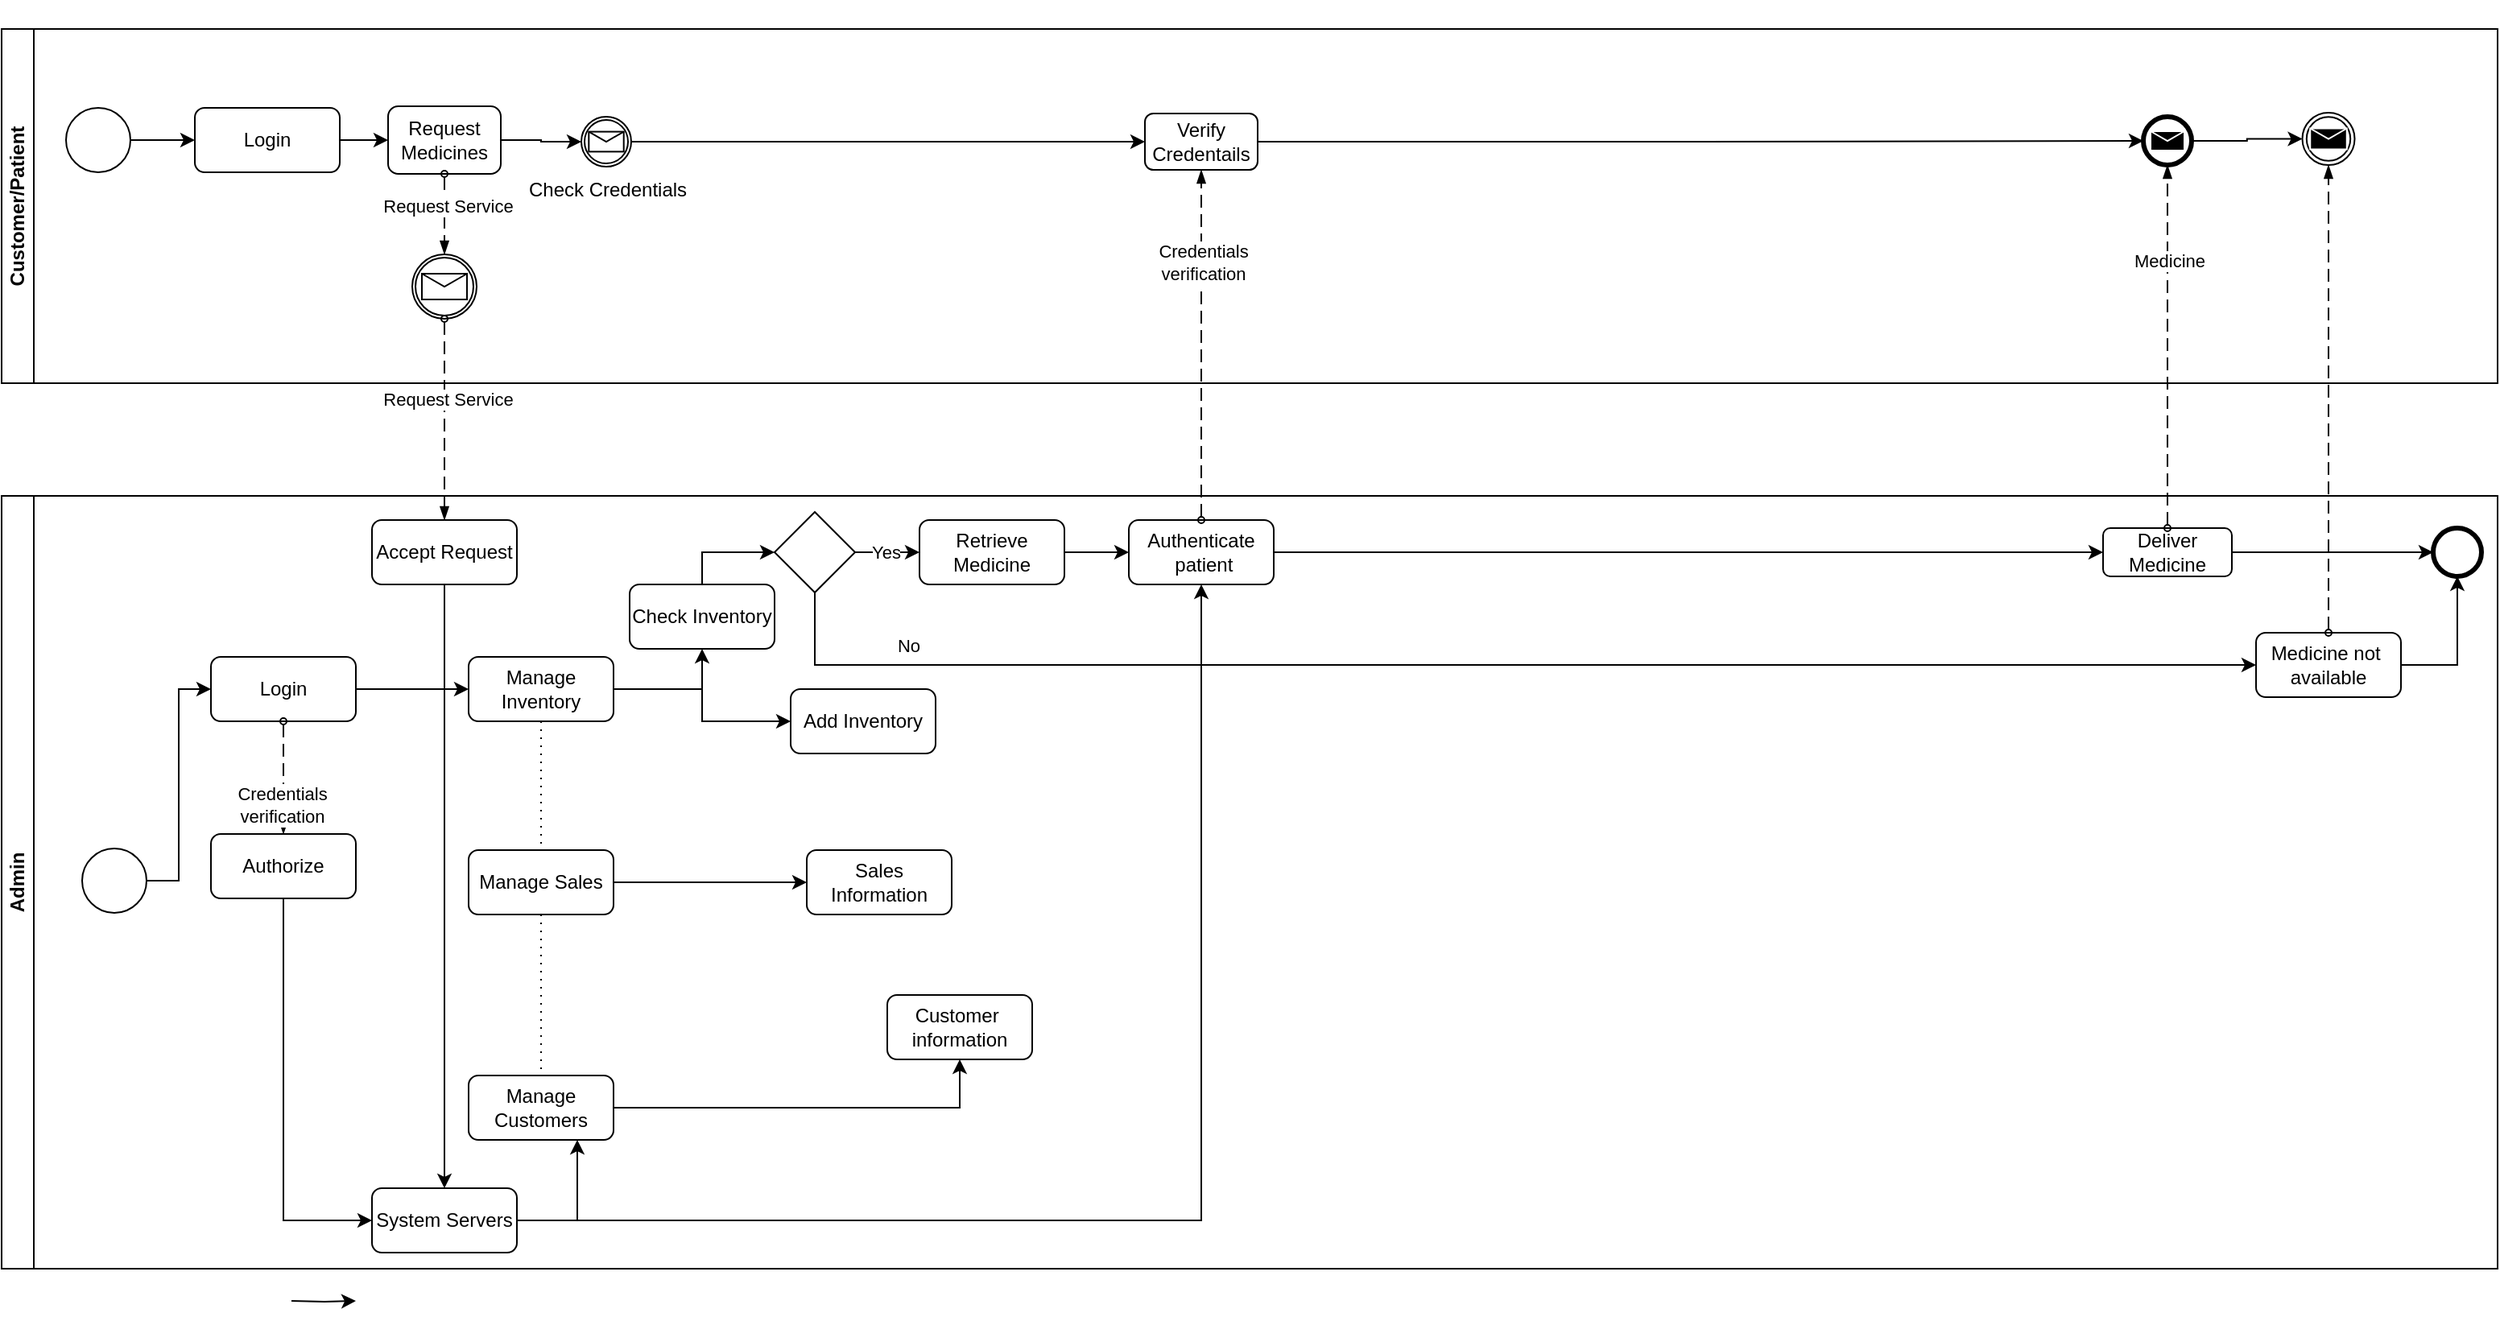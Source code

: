 <mxfile version="21.1.4" type="device">
  <diagram name="Page-1" id="2YBvvXClWsGukQMizWep">
    <mxGraphModel dx="1720" dy="764" grid="1" gridSize="10" guides="1" tooltips="1" connect="1" arrows="1" fold="1" page="1" pageScale="1" pageWidth="850" pageHeight="1100" math="0" shadow="0">
      <root>
        <mxCell id="0" />
        <mxCell id="1" parent="0" />
        <mxCell id="MDeazdGth-sOZ8fWv1Rs-9" value="Customer/Patient" style="swimlane;startSize=20;horizontal=0;html=1;whiteSpace=wrap;" parent="1" vertex="1">
          <mxGeometry x="90" y="120" width="1550" height="220" as="geometry" />
        </mxCell>
        <mxCell id="rEikxme8VIWxo-ZiZKLj-2" value="" style="points=[[0.145,0.145,0],[0.5,0,0],[0.855,0.145,0],[1,0.5,0],[0.855,0.855,0],[0.5,1,0],[0.145,0.855,0],[0,0.5,0]];shape=mxgraph.bpmn.event;html=1;verticalLabelPosition=bottom;labelBackgroundColor=#ffffff;verticalAlign=top;align=center;perimeter=ellipsePerimeter;outlineConnect=0;aspect=fixed;outline=standard;symbol=general;" parent="MDeazdGth-sOZ8fWv1Rs-9" vertex="1">
          <mxGeometry x="40" y="49" width="40" height="40" as="geometry" />
        </mxCell>
        <mxCell id="rEikxme8VIWxo-ZiZKLj-3" value="Request Medicines" style="rounded=1;whiteSpace=wrap;html=1;" parent="MDeazdGth-sOZ8fWv1Rs-9" vertex="1">
          <mxGeometry x="240" y="48" width="70" height="42" as="geometry" />
        </mxCell>
        <mxCell id="rEikxme8VIWxo-ZiZKLj-7" value="Verify Credentails" style="rounded=1;whiteSpace=wrap;html=1;" parent="MDeazdGth-sOZ8fWv1Rs-9" vertex="1">
          <mxGeometry x="710" y="52.5" width="70" height="35" as="geometry" />
        </mxCell>
        <mxCell id="rEikxme8VIWxo-ZiZKLj-9" style="edgeStyle=orthogonalEdgeStyle;rounded=0;orthogonalLoop=1;jettySize=auto;html=1;entryX=0;entryY=0.5;entryDx=0;entryDy=0;exitX=1;exitY=0.5;exitDx=0;exitDy=0;exitPerimeter=0;" parent="MDeazdGth-sOZ8fWv1Rs-9" source="zCZvnbeDgWBgEj48cHDz-1" target="rEikxme8VIWxo-ZiZKLj-7" edge="1">
          <mxGeometry relative="1" as="geometry">
            <mxPoint x="550" y="70" as="sourcePoint" />
          </mxGeometry>
        </mxCell>
        <mxCell id="gWVHvoj9-440s7QHMDUY-12" style="edgeStyle=orthogonalEdgeStyle;shape=connector;rounded=0;orthogonalLoop=1;jettySize=auto;html=1;labelBackgroundColor=default;strokeColor=default;fontFamily=Helvetica;fontSize=11;fontColor=default;endArrow=classic;exitX=1;exitY=0.5;exitDx=0;exitDy=0;entryX=0;entryY=0.5;entryDx=0;entryDy=0;entryPerimeter=0;" parent="MDeazdGth-sOZ8fWv1Rs-9" source="rEikxme8VIWxo-ZiZKLj-3" target="zCZvnbeDgWBgEj48cHDz-1" edge="1">
          <mxGeometry relative="1" as="geometry">
            <mxPoint x="300" y="70" as="sourcePoint" />
            <mxPoint x="360" y="70" as="targetPoint" />
          </mxGeometry>
        </mxCell>
        <mxCell id="zCZvnbeDgWBgEj48cHDz-1" value="Check Credentials" style="points=[[0.145,0.145,0],[0.5,0,0],[0.855,0.145,0],[1,0.5,0],[0.855,0.855,0],[0.5,1,0],[0.145,0.855,0],[0,0.5,0]];shape=mxgraph.bpmn.event;html=1;verticalLabelPosition=bottom;labelBackgroundColor=#ffffff;verticalAlign=top;align=center;perimeter=ellipsePerimeter;outlineConnect=0;aspect=fixed;outline=boundInt;symbol=message;" vertex="1" parent="MDeazdGth-sOZ8fWv1Rs-9">
          <mxGeometry x="360" y="54.5" width="31" height="31" as="geometry" />
        </mxCell>
        <mxCell id="zCZvnbeDgWBgEj48cHDz-6" value="" style="points=[[0.145,0.145,0],[0.5,0,0],[0.855,0.145,0],[1,0.5,0],[0.855,0.855,0],[0.5,1,0],[0.145,0.855,0],[0,0.5,0]];shape=mxgraph.bpmn.event;html=1;verticalLabelPosition=bottom;labelBackgroundColor=#ffffff;verticalAlign=top;align=center;perimeter=ellipsePerimeter;outlineConnect=0;aspect=fixed;outline=end;symbol=message;" vertex="1" parent="MDeazdGth-sOZ8fWv1Rs-9">
          <mxGeometry x="1330" y="54.5" width="30" height="30" as="geometry" />
        </mxCell>
        <mxCell id="zCZvnbeDgWBgEj48cHDz-7" style="edgeStyle=orthogonalEdgeStyle;rounded=0;orthogonalLoop=1;jettySize=auto;html=1;exitX=1;exitY=0.5;exitDx=0;exitDy=0;entryX=0;entryY=0.5;entryDx=0;entryDy=0;entryPerimeter=0;" edge="1" parent="MDeazdGth-sOZ8fWv1Rs-9" source="rEikxme8VIWxo-ZiZKLj-7" target="zCZvnbeDgWBgEj48cHDz-6">
          <mxGeometry relative="1" as="geometry">
            <mxPoint x="580" y="20" as="sourcePoint" />
            <mxPoint x="670" y="20" as="targetPoint" />
          </mxGeometry>
        </mxCell>
        <mxCell id="zCZvnbeDgWBgEj48cHDz-20" value="" style="points=[[0.145,0.145,0],[0.5,0,0],[0.855,0.145,0],[1,0.5,0],[0.855,0.855,0],[0.5,1,0],[0.145,0.855,0],[0,0.5,0]];shape=mxgraph.bpmn.event;html=1;verticalLabelPosition=bottom;labelBackgroundColor=#ffffff;verticalAlign=top;align=center;perimeter=ellipsePerimeter;outlineConnect=0;aspect=fixed;outline=catching;symbol=message;" vertex="1" parent="MDeazdGth-sOZ8fWv1Rs-9">
          <mxGeometry x="255" y="140" width="40" height="40" as="geometry" />
        </mxCell>
        <mxCell id="zCZvnbeDgWBgEj48cHDz-24" value="" style="dashed=1;dashPattern=8 4;endArrow=blockThin;endFill=1;startArrow=oval;startFill=0;endSize=6;startSize=4;html=1;rounded=0;entryX=0.5;entryY=0;entryDx=0;entryDy=0;exitX=0.5;exitY=1;exitDx=0;exitDy=0;entryPerimeter=0;" edge="1" parent="MDeazdGth-sOZ8fWv1Rs-9" source="rEikxme8VIWxo-ZiZKLj-3" target="zCZvnbeDgWBgEj48cHDz-20">
          <mxGeometry width="160" relative="1" as="geometry">
            <mxPoint x="245" y="325" as="sourcePoint" />
            <mxPoint x="245" y="98" as="targetPoint" />
          </mxGeometry>
        </mxCell>
        <mxCell id="zCZvnbeDgWBgEj48cHDz-27" value="Request Service" style="edgeLabel;html=1;align=center;verticalAlign=middle;resizable=0;points=[];" vertex="1" connectable="0" parent="zCZvnbeDgWBgEj48cHDz-24">
          <mxGeometry x="-0.211" y="2" relative="1" as="geometry">
            <mxPoint as="offset" />
          </mxGeometry>
        </mxCell>
        <mxCell id="zCZvnbeDgWBgEj48cHDz-37" value="Login" style="rounded=1;whiteSpace=wrap;html=1;" vertex="1" parent="MDeazdGth-sOZ8fWv1Rs-9">
          <mxGeometry x="120" y="49" width="90" height="40" as="geometry" />
        </mxCell>
        <mxCell id="zCZvnbeDgWBgEj48cHDz-38" style="edgeStyle=orthogonalEdgeStyle;rounded=0;orthogonalLoop=1;jettySize=auto;html=1;entryX=0;entryY=0.5;entryDx=0;entryDy=0;exitX=1;exitY=0.5;exitDx=0;exitDy=0;exitPerimeter=0;" edge="1" parent="MDeazdGth-sOZ8fWv1Rs-9" source="rEikxme8VIWxo-ZiZKLj-2" target="zCZvnbeDgWBgEj48cHDz-37">
          <mxGeometry relative="1" as="geometry">
            <mxPoint x="130" y="260" as="sourcePoint" />
            <mxPoint x="170" y="260" as="targetPoint" />
          </mxGeometry>
        </mxCell>
        <mxCell id="zCZvnbeDgWBgEj48cHDz-39" style="edgeStyle=orthogonalEdgeStyle;rounded=0;orthogonalLoop=1;jettySize=auto;html=1;entryX=0;entryY=0.5;entryDx=0;entryDy=0;exitX=1;exitY=0.5;exitDx=0;exitDy=0;" edge="1" parent="MDeazdGth-sOZ8fWv1Rs-9" source="zCZvnbeDgWBgEj48cHDz-37" target="rEikxme8VIWxo-ZiZKLj-3">
          <mxGeometry relative="1" as="geometry">
            <mxPoint x="220" y="180" as="sourcePoint" />
            <mxPoint x="180" y="320" as="targetPoint" />
          </mxGeometry>
        </mxCell>
        <mxCell id="zCZvnbeDgWBgEj48cHDz-46" value="" style="points=[[0.145,0.145,0],[0.5,0,0],[0.855,0.145,0],[1,0.5,0],[0.855,0.855,0],[0.5,1,0],[0.145,0.855,0],[0,0.5,0]];shape=mxgraph.bpmn.event;html=1;verticalLabelPosition=bottom;labelBackgroundColor=#ffffff;verticalAlign=top;align=center;perimeter=ellipsePerimeter;outlineConnect=0;aspect=fixed;outline=throwing;symbol=message;" vertex="1" parent="MDeazdGth-sOZ8fWv1Rs-9">
          <mxGeometry x="1428.75" y="52" width="32.5" height="32.5" as="geometry" />
        </mxCell>
        <mxCell id="zCZvnbeDgWBgEj48cHDz-53" style="edgeStyle=orthogonalEdgeStyle;rounded=0;orthogonalLoop=1;jettySize=auto;html=1;entryX=0;entryY=0.5;entryDx=0;entryDy=0;entryPerimeter=0;exitX=1;exitY=0.5;exitDx=0;exitDy=0;exitPerimeter=0;" edge="1" parent="MDeazdGth-sOZ8fWv1Rs-9" source="zCZvnbeDgWBgEj48cHDz-6" target="zCZvnbeDgWBgEj48cHDz-46">
          <mxGeometry relative="1" as="geometry">
            <mxPoint x="1220" y="500" as="sourcePoint" />
            <mxPoint x="1260" y="500" as="targetPoint" />
          </mxGeometry>
        </mxCell>
        <mxCell id="MDeazdGth-sOZ8fWv1Rs-11" value="Admin" style="swimlane;startSize=20;horizontal=0;html=1;whiteSpace=wrap;" parent="1" vertex="1">
          <mxGeometry x="90" y="410" width="1550" height="480" as="geometry" />
        </mxCell>
        <mxCell id="zCZvnbeDgWBgEj48cHDz-10" value="Deliver Medicine" style="rounded=1;whiteSpace=wrap;html=1;" vertex="1" parent="MDeazdGth-sOZ8fWv1Rs-11">
          <mxGeometry x="1305" y="20" width="80" height="30" as="geometry" />
        </mxCell>
        <mxCell id="zCZvnbeDgWBgEj48cHDz-11" value="Authenticate&lt;br&gt;&amp;nbsp;patient" style="rounded=1;whiteSpace=wrap;html=1;" vertex="1" parent="MDeazdGth-sOZ8fWv1Rs-11">
          <mxGeometry x="700" y="15" width="90" height="40" as="geometry" />
        </mxCell>
        <mxCell id="zCZvnbeDgWBgEj48cHDz-12" style="edgeStyle=orthogonalEdgeStyle;rounded=0;orthogonalLoop=1;jettySize=auto;html=1;exitX=1;exitY=0.5;exitDx=0;exitDy=0;entryX=0;entryY=0.5;entryDx=0;entryDy=0;" edge="1" parent="MDeazdGth-sOZ8fWv1Rs-11" source="zCZvnbeDgWBgEj48cHDz-11" target="zCZvnbeDgWBgEj48cHDz-10">
          <mxGeometry relative="1" as="geometry">
            <mxPoint x="610" y="70" as="sourcePoint" />
            <mxPoint x="700" y="70" as="targetPoint" />
          </mxGeometry>
        </mxCell>
        <mxCell id="zCZvnbeDgWBgEj48cHDz-17" value="" style="points=[[0.145,0.145,0],[0.5,0,0],[0.855,0.145,0],[1,0.5,0],[0.855,0.855,0],[0.5,1,0],[0.145,0.855,0],[0,0.5,0]];shape=mxgraph.bpmn.event;html=1;verticalLabelPosition=bottom;labelBackgroundColor=#ffffff;verticalAlign=top;align=center;perimeter=ellipsePerimeter;outlineConnect=0;aspect=fixed;outline=end;symbol=terminate2;" vertex="1" parent="MDeazdGth-sOZ8fWv1Rs-11">
          <mxGeometry x="1510" y="20" width="30" height="30" as="geometry" />
        </mxCell>
        <mxCell id="zCZvnbeDgWBgEj48cHDz-19" value="Accept Request" style="rounded=1;whiteSpace=wrap;html=1;" vertex="1" parent="MDeazdGth-sOZ8fWv1Rs-11">
          <mxGeometry x="230" y="15" width="90" height="40" as="geometry" />
        </mxCell>
        <mxCell id="zCZvnbeDgWBgEj48cHDz-18" value="Retrieve Medicine" style="rounded=1;whiteSpace=wrap;html=1;" vertex="1" parent="MDeazdGth-sOZ8fWv1Rs-11">
          <mxGeometry x="570" y="15" width="90" height="40" as="geometry" />
        </mxCell>
        <mxCell id="zCZvnbeDgWBgEj48cHDz-30" style="edgeStyle=orthogonalEdgeStyle;rounded=0;orthogonalLoop=1;jettySize=auto;html=1;entryX=0;entryY=0.5;entryDx=0;entryDy=0;exitX=1;exitY=0.5;exitDx=0;exitDy=0;" edge="1" parent="MDeazdGth-sOZ8fWv1Rs-11" source="zCZvnbeDgWBgEj48cHDz-34" target="zCZvnbeDgWBgEj48cHDz-18">
          <mxGeometry relative="1" as="geometry">
            <mxPoint x="420" y="80" as="sourcePoint" />
            <mxPoint x="220" y="140" as="targetPoint" />
          </mxGeometry>
        </mxCell>
        <mxCell id="zCZvnbeDgWBgEj48cHDz-54" value="Yes" style="edgeLabel;html=1;align=center;verticalAlign=middle;resizable=0;points=[];" vertex="1" connectable="0" parent="zCZvnbeDgWBgEj48cHDz-30">
          <mxGeometry x="-0.049" relative="1" as="geometry">
            <mxPoint as="offset" />
          </mxGeometry>
        </mxCell>
        <mxCell id="zCZvnbeDgWBgEj48cHDz-31" style="edgeStyle=orthogonalEdgeStyle;rounded=0;orthogonalLoop=1;jettySize=auto;html=1;entryX=0;entryY=0.5;entryDx=0;entryDy=0;exitX=1;exitY=0.5;exitDx=0;exitDy=0;" edge="1" parent="MDeazdGth-sOZ8fWv1Rs-11" source="zCZvnbeDgWBgEj48cHDz-18" target="zCZvnbeDgWBgEj48cHDz-11">
          <mxGeometry relative="1" as="geometry">
            <mxPoint x="190" y="180" as="sourcePoint" />
            <mxPoint x="230" y="180" as="targetPoint" />
          </mxGeometry>
        </mxCell>
        <mxCell id="zCZvnbeDgWBgEj48cHDz-32" value="Add Inventory" style="rounded=1;whiteSpace=wrap;html=1;" vertex="1" parent="MDeazdGth-sOZ8fWv1Rs-11">
          <mxGeometry x="490" y="120" width="90" height="40" as="geometry" />
        </mxCell>
        <mxCell id="zCZvnbeDgWBgEj48cHDz-33" value="Check Inventory" style="rounded=1;whiteSpace=wrap;html=1;" vertex="1" parent="MDeazdGth-sOZ8fWv1Rs-11">
          <mxGeometry x="390" y="55" width="90" height="40" as="geometry" />
        </mxCell>
        <mxCell id="zCZvnbeDgWBgEj48cHDz-34" value="" style="rhombus;whiteSpace=wrap;html=1;" vertex="1" parent="MDeazdGth-sOZ8fWv1Rs-11">
          <mxGeometry x="480" y="10" width="50" height="50" as="geometry" />
        </mxCell>
        <mxCell id="zCZvnbeDgWBgEj48cHDz-41" value="Customer&amp;nbsp;&lt;br&gt;information" style="rounded=1;whiteSpace=wrap;html=1;" vertex="1" parent="MDeazdGth-sOZ8fWv1Rs-11">
          <mxGeometry x="550" y="310" width="90" height="40" as="geometry" />
        </mxCell>
        <mxCell id="zCZvnbeDgWBgEj48cHDz-40" value="Manage Customers" style="rounded=1;whiteSpace=wrap;html=1;" vertex="1" parent="MDeazdGth-sOZ8fWv1Rs-11">
          <mxGeometry x="290" y="360" width="90" height="40" as="geometry" />
        </mxCell>
        <mxCell id="zCZvnbeDgWBgEj48cHDz-43" style="edgeStyle=orthogonalEdgeStyle;rounded=0;orthogonalLoop=1;jettySize=auto;html=1;entryX=0.5;entryY=1;entryDx=0;entryDy=0;exitX=1;exitY=0.5;exitDx=0;exitDy=0;" edge="1" parent="MDeazdGth-sOZ8fWv1Rs-11" source="zCZvnbeDgWBgEj48cHDz-40" target="zCZvnbeDgWBgEj48cHDz-41">
          <mxGeometry relative="1" as="geometry">
            <mxPoint x="190" y="110" as="sourcePoint" />
            <mxPoint x="710" y="180" as="targetPoint" />
          </mxGeometry>
        </mxCell>
        <mxCell id="zCZvnbeDgWBgEj48cHDz-44" style="edgeStyle=orthogonalEdgeStyle;rounded=0;orthogonalLoop=1;jettySize=auto;html=1;entryX=0;entryY=0.5;entryDx=0;entryDy=0;exitX=0.5;exitY=1;exitDx=0;exitDy=0;" edge="1" parent="MDeazdGth-sOZ8fWv1Rs-11" source="zCZvnbeDgWBgEj48cHDz-34" target="zCZvnbeDgWBgEj48cHDz-45">
          <mxGeometry relative="1" as="geometry">
            <mxPoint x="460" y="105" as="sourcePoint" />
            <mxPoint x="1040" y="105" as="targetPoint" />
          </mxGeometry>
        </mxCell>
        <mxCell id="zCZvnbeDgWBgEj48cHDz-55" value="No" style="edgeLabel;html=1;align=center;verticalAlign=middle;resizable=0;points=[];" vertex="1" connectable="0" parent="zCZvnbeDgWBgEj48cHDz-44">
          <mxGeometry x="-0.93" y="-1" relative="1" as="geometry">
            <mxPoint x="59" as="offset" />
          </mxGeometry>
        </mxCell>
        <mxCell id="zCZvnbeDgWBgEj48cHDz-45" value="Medicine not&amp;nbsp;&lt;br&gt;available" style="rounded=1;whiteSpace=wrap;html=1;" vertex="1" parent="MDeazdGth-sOZ8fWv1Rs-11">
          <mxGeometry x="1400" y="85" width="90" height="40" as="geometry" />
        </mxCell>
        <mxCell id="zCZvnbeDgWBgEj48cHDz-48" style="edgeStyle=orthogonalEdgeStyle;rounded=0;orthogonalLoop=1;jettySize=auto;html=1;entryX=0;entryY=0.5;entryDx=0;entryDy=0;entryPerimeter=0;exitX=1;exitY=0.5;exitDx=0;exitDy=0;" edge="1" parent="MDeazdGth-sOZ8fWv1Rs-11" source="zCZvnbeDgWBgEj48cHDz-10" target="zCZvnbeDgWBgEj48cHDz-17">
          <mxGeometry relative="1" as="geometry">
            <mxPoint x="1430" y="60" as="sourcePoint" />
            <mxPoint x="1000" y="170" as="targetPoint" />
          </mxGeometry>
        </mxCell>
        <mxCell id="zCZvnbeDgWBgEj48cHDz-49" style="edgeStyle=orthogonalEdgeStyle;rounded=0;orthogonalLoop=1;jettySize=auto;html=1;entryX=0.5;entryY=1;entryDx=0;entryDy=0;entryPerimeter=0;exitX=1;exitY=0.5;exitDx=0;exitDy=0;" edge="1" parent="MDeazdGth-sOZ8fWv1Rs-11" source="zCZvnbeDgWBgEj48cHDz-45" target="zCZvnbeDgWBgEj48cHDz-17">
          <mxGeometry relative="1" as="geometry">
            <mxPoint x="1370" y="170" as="sourcePoint" />
            <mxPoint x="1410" y="170" as="targetPoint" />
          </mxGeometry>
        </mxCell>
        <mxCell id="zCZvnbeDgWBgEj48cHDz-60" value="System Servers" style="rounded=1;whiteSpace=wrap;html=1;" vertex="1" parent="MDeazdGth-sOZ8fWv1Rs-11">
          <mxGeometry x="230" y="430" width="90" height="40" as="geometry" />
        </mxCell>
        <mxCell id="zCZvnbeDgWBgEj48cHDz-59" value="Authorize" style="rounded=1;whiteSpace=wrap;html=1;" vertex="1" parent="MDeazdGth-sOZ8fWv1Rs-11">
          <mxGeometry x="130" y="210" width="90" height="40" as="geometry" />
        </mxCell>
        <mxCell id="zCZvnbeDgWBgEj48cHDz-65" style="edgeStyle=orthogonalEdgeStyle;rounded=0;orthogonalLoop=1;jettySize=auto;html=1;entryX=0.5;entryY=1;entryDx=0;entryDy=0;exitX=1;exitY=0.5;exitDx=0;exitDy=0;" edge="1" parent="MDeazdGth-sOZ8fWv1Rs-11" source="zCZvnbeDgWBgEj48cHDz-60" target="zCZvnbeDgWBgEj48cHDz-11">
          <mxGeometry relative="1" as="geometry">
            <mxPoint x="130" y="340" as="sourcePoint" />
            <mxPoint x="170" y="340" as="targetPoint" />
          </mxGeometry>
        </mxCell>
        <mxCell id="zCZvnbeDgWBgEj48cHDz-42" value="Sales Information" style="rounded=1;whiteSpace=wrap;html=1;" vertex="1" parent="MDeazdGth-sOZ8fWv1Rs-11">
          <mxGeometry x="500" y="220" width="90" height="40" as="geometry" />
        </mxCell>
        <mxCell id="zCZvnbeDgWBgEj48cHDz-67" style="edgeStyle=orthogonalEdgeStyle;rounded=0;orthogonalLoop=1;jettySize=auto;html=1;entryX=0.5;entryY=0;entryDx=0;entryDy=0;exitX=0.5;exitY=1;exitDx=0;exitDy=0;" edge="1" parent="MDeazdGth-sOZ8fWv1Rs-11" source="zCZvnbeDgWBgEj48cHDz-19" target="zCZvnbeDgWBgEj48cHDz-60">
          <mxGeometry relative="1" as="geometry">
            <mxPoint x="130" y="390" as="sourcePoint" />
            <mxPoint x="170" y="390" as="targetPoint" />
          </mxGeometry>
        </mxCell>
        <mxCell id="zCZvnbeDgWBgEj48cHDz-68" style="edgeStyle=orthogonalEdgeStyle;rounded=0;orthogonalLoop=1;jettySize=auto;html=1;entryX=0;entryY=0.5;entryDx=0;entryDy=0;exitX=0.5;exitY=1;exitDx=0;exitDy=0;" edge="1" parent="MDeazdGth-sOZ8fWv1Rs-11" source="zCZvnbeDgWBgEj48cHDz-59" target="zCZvnbeDgWBgEj48cHDz-60">
          <mxGeometry relative="1" as="geometry">
            <mxPoint x="130" y="350" as="sourcePoint" />
            <mxPoint x="170" y="350" as="targetPoint" />
          </mxGeometry>
        </mxCell>
        <mxCell id="zCZvnbeDgWBgEj48cHDz-76" value="Manage Inventory" style="rounded=1;whiteSpace=wrap;html=1;" vertex="1" parent="MDeazdGth-sOZ8fWv1Rs-11">
          <mxGeometry x="290" y="100" width="90" height="40" as="geometry" />
        </mxCell>
        <mxCell id="zCZvnbeDgWBgEj48cHDz-75" value="Manage Sales" style="rounded=1;whiteSpace=wrap;html=1;" vertex="1" parent="MDeazdGth-sOZ8fWv1Rs-11">
          <mxGeometry x="290" y="220" width="90" height="40" as="geometry" />
        </mxCell>
        <mxCell id="zCZvnbeDgWBgEj48cHDz-77" value="" style="edgeStyle=elbowEdgeStyle;fontSize=12;html=1;endFill=0;startFill=0;endSize=6;startSize=6;dashed=1;dashPattern=1 4;endArrow=none;startArrow=none;rounded=0;entryX=0.5;entryY=0;entryDx=0;entryDy=0;exitX=0.5;exitY=1;exitDx=0;exitDy=0;" edge="1" parent="MDeazdGth-sOZ8fWv1Rs-11" source="zCZvnbeDgWBgEj48cHDz-76" target="zCZvnbeDgWBgEj48cHDz-75">
          <mxGeometry width="160" relative="1" as="geometry">
            <mxPoint x="770" y="210" as="sourcePoint" />
            <mxPoint x="930" y="210" as="targetPoint" />
          </mxGeometry>
        </mxCell>
        <mxCell id="zCZvnbeDgWBgEj48cHDz-78" value="" style="edgeStyle=elbowEdgeStyle;fontSize=12;html=1;endFill=0;startFill=0;endSize=6;startSize=6;dashed=1;dashPattern=1 4;endArrow=none;startArrow=none;rounded=0;entryX=0.5;entryY=0;entryDx=0;entryDy=0;exitX=0.5;exitY=1;exitDx=0;exitDy=0;" edge="1" parent="MDeazdGth-sOZ8fWv1Rs-11" source="zCZvnbeDgWBgEj48cHDz-75" target="zCZvnbeDgWBgEj48cHDz-40">
          <mxGeometry width="160" relative="1" as="geometry">
            <mxPoint x="445" y="140" as="sourcePoint" />
            <mxPoint x="445" y="220" as="targetPoint" />
          </mxGeometry>
        </mxCell>
        <mxCell id="zCZvnbeDgWBgEj48cHDz-35" style="edgeStyle=orthogonalEdgeStyle;rounded=0;orthogonalLoop=1;jettySize=auto;html=1;exitX=1;exitY=0.5;exitDx=0;exitDy=0;entryX=0.75;entryY=1;entryDx=0;entryDy=0;" edge="1" parent="MDeazdGth-sOZ8fWv1Rs-11" source="zCZvnbeDgWBgEj48cHDz-60" target="zCZvnbeDgWBgEj48cHDz-40">
          <mxGeometry relative="1" as="geometry">
            <mxPoint x="120" y="440" as="sourcePoint" />
            <mxPoint x="340" y="350" as="targetPoint" />
          </mxGeometry>
        </mxCell>
        <mxCell id="zCZvnbeDgWBgEj48cHDz-73" style="edgeStyle=orthogonalEdgeStyle;rounded=0;orthogonalLoop=1;jettySize=auto;html=1;entryX=0;entryY=0.5;entryDx=0;entryDy=0;exitX=0.5;exitY=0;exitDx=0;exitDy=0;" edge="1" parent="MDeazdGth-sOZ8fWv1Rs-11" source="zCZvnbeDgWBgEj48cHDz-33" target="zCZvnbeDgWBgEj48cHDz-34">
          <mxGeometry relative="1" as="geometry">
            <mxPoint x="390" y="35" as="sourcePoint" />
            <mxPoint x="210" y="370" as="targetPoint" />
          </mxGeometry>
        </mxCell>
        <mxCell id="zCZvnbeDgWBgEj48cHDz-72" style="edgeStyle=orthogonalEdgeStyle;rounded=0;orthogonalLoop=1;jettySize=auto;html=1;entryX=0.5;entryY=1;entryDx=0;entryDy=0;exitX=1;exitY=0.5;exitDx=0;exitDy=0;" edge="1" parent="MDeazdGth-sOZ8fWv1Rs-11" source="zCZvnbeDgWBgEj48cHDz-76" target="zCZvnbeDgWBgEj48cHDz-33">
          <mxGeometry relative="1" as="geometry">
            <mxPoint x="160" y="370" as="sourcePoint" />
            <mxPoint x="200" y="370" as="targetPoint" />
          </mxGeometry>
        </mxCell>
        <mxCell id="zCZvnbeDgWBgEj48cHDz-58" value="Login" style="rounded=1;whiteSpace=wrap;html=1;" vertex="1" parent="MDeazdGth-sOZ8fWv1Rs-11">
          <mxGeometry x="130" y="100" width="90" height="40" as="geometry" />
        </mxCell>
        <mxCell id="zCZvnbeDgWBgEj48cHDz-62" value="" style="dashed=1;dashPattern=8 4;endArrow=blockThin;endFill=1;startArrow=oval;startFill=0;endSize=6;startSize=4;html=1;rounded=0;entryX=0.5;entryY=0;entryDx=0;entryDy=0;exitX=0.5;exitY=1;exitDx=0;exitDy=0;" edge="1" parent="MDeazdGth-sOZ8fWv1Rs-11" source="zCZvnbeDgWBgEj48cHDz-58" target="zCZvnbeDgWBgEj48cHDz-59">
          <mxGeometry width="160" relative="1" as="geometry">
            <mxPoint x="826" y="335" as="sourcePoint" />
            <mxPoint x="826" y="118" as="targetPoint" />
          </mxGeometry>
        </mxCell>
        <mxCell id="zCZvnbeDgWBgEj48cHDz-63" value="Credentials &lt;br&gt;verification" style="edgeLabel;html=1;align=center;verticalAlign=middle;resizable=0;points=[];" vertex="1" connectable="0" parent="zCZvnbeDgWBgEj48cHDz-62">
          <mxGeometry x="0.474" y="-1" relative="1" as="geometry">
            <mxPoint as="offset" />
          </mxGeometry>
        </mxCell>
        <mxCell id="zCZvnbeDgWBgEj48cHDz-36" style="edgeStyle=orthogonalEdgeStyle;rounded=0;orthogonalLoop=1;jettySize=auto;html=1;entryX=0;entryY=0.5;entryDx=0;entryDy=0;exitX=1;exitY=0.5;exitDx=0;exitDy=0;" edge="1" parent="MDeazdGth-sOZ8fWv1Rs-11" source="zCZvnbeDgWBgEj48cHDz-58" target="zCZvnbeDgWBgEj48cHDz-76">
          <mxGeometry relative="1" as="geometry">
            <mxPoint x="420" y="190" as="sourcePoint" />
            <mxPoint x="420" y="130" as="targetPoint" />
          </mxGeometry>
        </mxCell>
        <mxCell id="zCZvnbeDgWBgEj48cHDz-57" style="edgeStyle=orthogonalEdgeStyle;rounded=0;orthogonalLoop=1;jettySize=auto;html=1;entryX=0;entryY=0.5;entryDx=0;entryDy=0;exitX=1;exitY=0.5;exitDx=0;exitDy=0;" edge="1" parent="MDeazdGth-sOZ8fWv1Rs-11" source="zCZvnbeDgWBgEj48cHDz-76" target="zCZvnbeDgWBgEj48cHDz-32">
          <mxGeometry relative="1" as="geometry">
            <mxPoint x="270" y="420" as="sourcePoint" />
            <mxPoint x="170" y="360" as="targetPoint" />
          </mxGeometry>
        </mxCell>
        <mxCell id="zCZvnbeDgWBgEj48cHDz-71" style="edgeStyle=orthogonalEdgeStyle;rounded=0;orthogonalLoop=1;jettySize=auto;html=1;entryX=0;entryY=0.5;entryDx=0;entryDy=0;exitX=1;exitY=0.5;exitDx=0;exitDy=0;" edge="1" parent="MDeazdGth-sOZ8fWv1Rs-11" source="zCZvnbeDgWBgEj48cHDz-75" target="zCZvnbeDgWBgEj48cHDz-42">
          <mxGeometry relative="1" as="geometry">
            <mxPoint x="150" y="470" as="sourcePoint" />
            <mxPoint x="190" y="470" as="targetPoint" />
          </mxGeometry>
        </mxCell>
        <mxCell id="MDeazdGth-sOZ8fWv1Rs-16" value="" style="dashed=1;dashPattern=8 4;endArrow=blockThin;endFill=1;startArrow=oval;startFill=0;endSize=6;startSize=4;html=1;rounded=0;entryX=0.5;entryY=1;entryDx=0;entryDy=0;exitX=0.5;exitY=0;exitDx=0;exitDy=0;" parent="1" source="zCZvnbeDgWBgEj48cHDz-11" edge="1" target="rEikxme8VIWxo-ZiZKLj-7">
          <mxGeometry width="160" relative="1" as="geometry">
            <mxPoint x="705" y="450" as="sourcePoint" />
            <mxPoint x="720" y="280" as="targetPoint" />
          </mxGeometry>
        </mxCell>
        <mxCell id="zCZvnbeDgWBgEj48cHDz-2" value="Credentials &lt;br&gt;verification" style="edgeLabel;html=1;align=center;verticalAlign=middle;resizable=0;points=[];" vertex="1" connectable="0" parent="MDeazdGth-sOZ8fWv1Rs-16">
          <mxGeometry x="0.474" y="-1" relative="1" as="geometry">
            <mxPoint as="offset" />
          </mxGeometry>
        </mxCell>
        <mxCell id="rEikxme8VIWxo-ZiZKLj-1" style="edgeStyle=orthogonalEdgeStyle;rounded=0;orthogonalLoop=1;jettySize=auto;html=1;exitX=0.5;exitY=1;exitDx=0;exitDy=0;" parent="1" edge="1">
          <mxGeometry relative="1" as="geometry">
            <mxPoint x="100" y="110" as="sourcePoint" />
            <mxPoint x="100" y="110" as="targetPoint" />
          </mxGeometry>
        </mxCell>
        <mxCell id="zCZvnbeDgWBgEj48cHDz-8" value="" style="dashed=1;dashPattern=8 4;endArrow=blockThin;endFill=1;startArrow=oval;startFill=0;endSize=6;startSize=4;html=1;rounded=0;entryX=0.5;entryY=1;entryDx=0;entryDy=0;exitX=0.5;exitY=0;exitDx=0;exitDy=0;entryPerimeter=0;" edge="1" parent="1" source="zCZvnbeDgWBgEj48cHDz-10" target="zCZvnbeDgWBgEj48cHDz-6">
          <mxGeometry width="160" relative="1" as="geometry">
            <mxPoint x="780" y="400" as="sourcePoint" />
            <mxPoint x="780" y="228" as="targetPoint" />
          </mxGeometry>
        </mxCell>
        <mxCell id="zCZvnbeDgWBgEj48cHDz-9" value="Medicine" style="edgeLabel;html=1;align=center;verticalAlign=middle;resizable=0;points=[];" vertex="1" connectable="0" parent="zCZvnbeDgWBgEj48cHDz-8">
          <mxGeometry x="0.474" y="-1" relative="1" as="geometry">
            <mxPoint as="offset" />
          </mxGeometry>
        </mxCell>
        <mxCell id="zCZvnbeDgWBgEj48cHDz-28" value="" style="dashed=1;dashPattern=8 4;endArrow=blockThin;endFill=1;startArrow=oval;startFill=0;endSize=6;startSize=4;html=1;rounded=0;entryX=0.5;entryY=0;entryDx=0;entryDy=0;exitX=0.5;exitY=1;exitDx=0;exitDy=0;exitPerimeter=0;" edge="1" parent="1" source="zCZvnbeDgWBgEj48cHDz-20" target="zCZvnbeDgWBgEj48cHDz-19">
          <mxGeometry width="160" relative="1" as="geometry">
            <mxPoint x="285" y="371" as="sourcePoint" />
            <mxPoint x="285" y="420" as="targetPoint" />
          </mxGeometry>
        </mxCell>
        <mxCell id="zCZvnbeDgWBgEj48cHDz-29" value="Request Service" style="edgeLabel;html=1;align=center;verticalAlign=middle;resizable=0;points=[];" vertex="1" connectable="0" parent="zCZvnbeDgWBgEj48cHDz-28">
          <mxGeometry x="-0.211" y="2" relative="1" as="geometry">
            <mxPoint as="offset" />
          </mxGeometry>
        </mxCell>
        <mxCell id="zCZvnbeDgWBgEj48cHDz-51" value="" style="dashed=1;dashPattern=8 4;endArrow=blockThin;endFill=1;startArrow=oval;startFill=0;endSize=6;startSize=4;html=1;rounded=0;entryX=0.5;entryY=1;entryDx=0;entryDy=0;exitX=0.5;exitY=0;exitDx=0;exitDy=0;entryPerimeter=0;" edge="1" parent="1" source="zCZvnbeDgWBgEj48cHDz-45" target="zCZvnbeDgWBgEj48cHDz-46">
          <mxGeometry width="160" relative="1" as="geometry">
            <mxPoint x="1515" y="440" as="sourcePoint" />
            <mxPoint x="1515" y="215" as="targetPoint" />
          </mxGeometry>
        </mxCell>
        <mxCell id="zCZvnbeDgWBgEj48cHDz-56" value="" style="points=[[0.145,0.145,0],[0.5,0,0],[0.855,0.145,0],[1,0.5,0],[0.855,0.855,0],[0.5,1,0],[0.145,0.855,0],[0,0.5,0]];shape=mxgraph.bpmn.event;html=1;verticalLabelPosition=bottom;labelBackgroundColor=#ffffff;verticalAlign=top;align=center;perimeter=ellipsePerimeter;outlineConnect=0;aspect=fixed;outline=standard;symbol=general;" vertex="1" parent="1">
          <mxGeometry x="140" y="629" width="40" height="40" as="geometry" />
        </mxCell>
        <mxCell id="zCZvnbeDgWBgEj48cHDz-61" style="edgeStyle=orthogonalEdgeStyle;rounded=0;orthogonalLoop=1;jettySize=auto;html=1;entryX=0;entryY=0.5;entryDx=0;entryDy=0;exitX=1;exitY=0.5;exitDx=0;exitDy=0;exitPerimeter=0;" edge="1" parent="1" source="zCZvnbeDgWBgEj48cHDz-56" target="zCZvnbeDgWBgEj48cHDz-58">
          <mxGeometry relative="1" as="geometry">
            <mxPoint x="220" y="700" as="sourcePoint" />
            <mxPoint x="260" y="700" as="targetPoint" />
          </mxGeometry>
        </mxCell>
        <mxCell id="zCZvnbeDgWBgEj48cHDz-74" style="edgeStyle=orthogonalEdgeStyle;rounded=0;orthogonalLoop=1;jettySize=auto;html=1;entryX=0;entryY=0.5;entryDx=0;entryDy=0;" edge="1" parent="1">
          <mxGeometry relative="1" as="geometry">
            <mxPoint x="270" y="910" as="sourcePoint" />
            <mxPoint x="310" y="910" as="targetPoint" />
          </mxGeometry>
        </mxCell>
      </root>
    </mxGraphModel>
  </diagram>
</mxfile>
